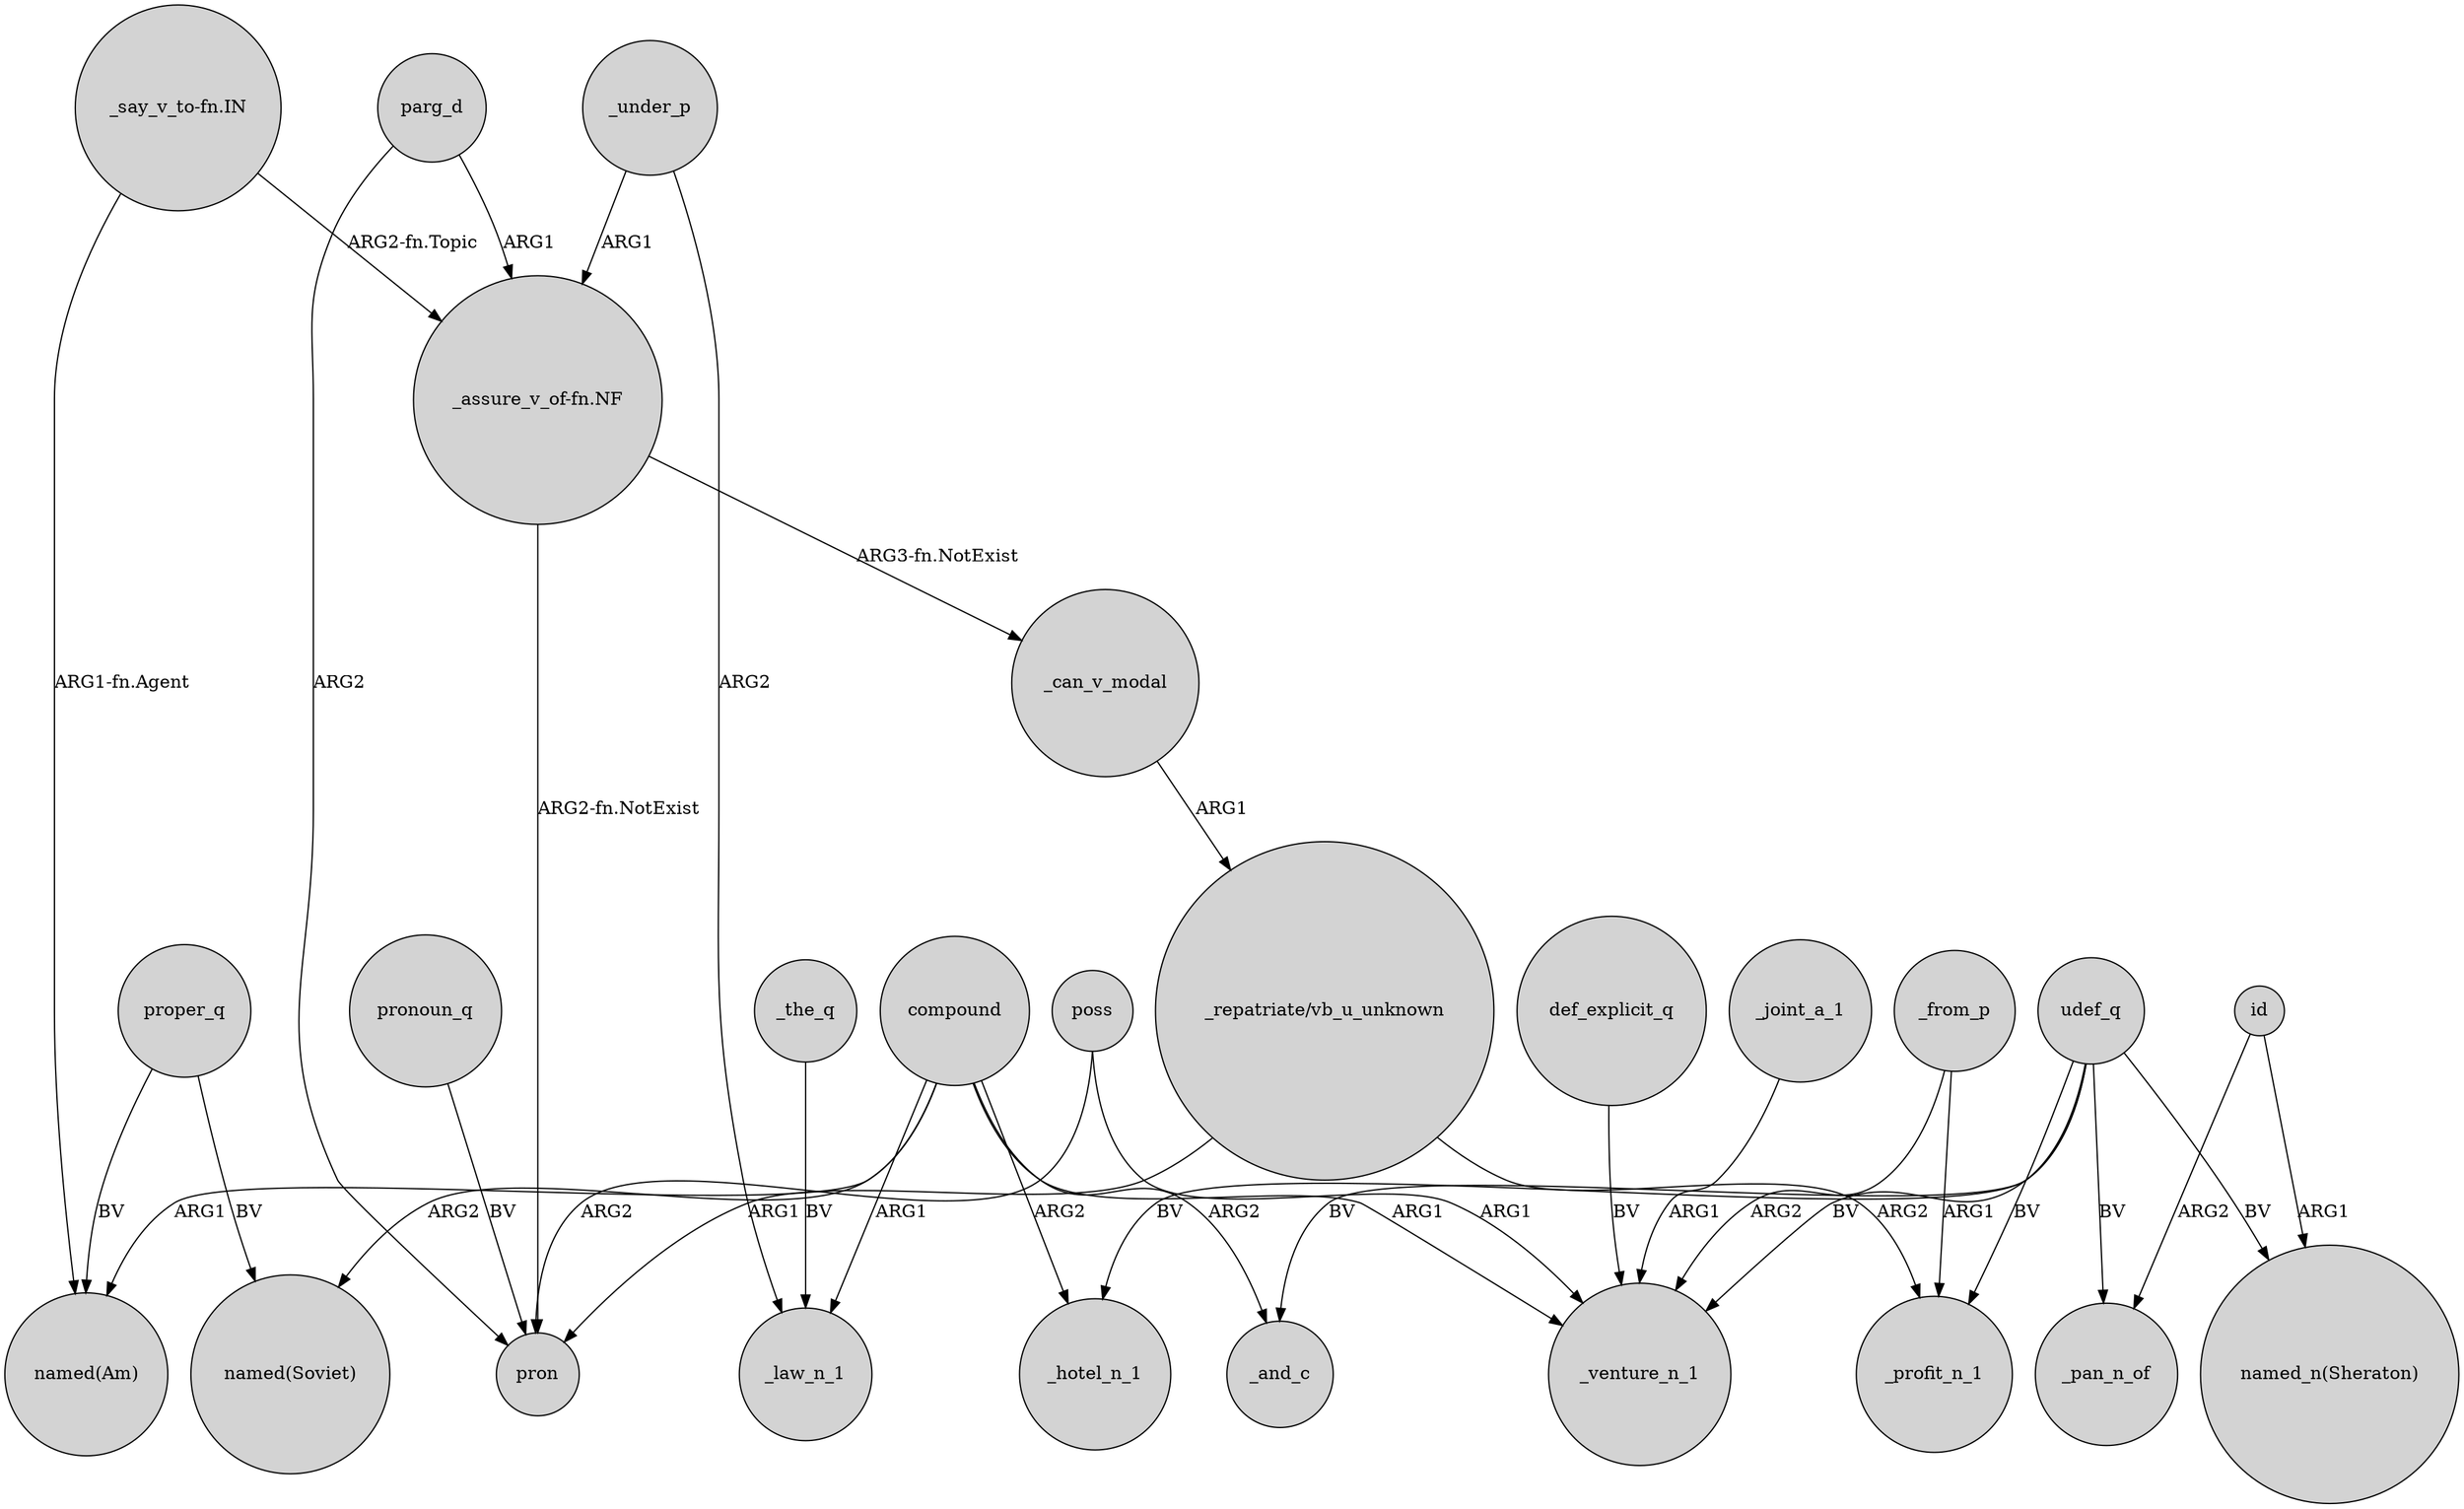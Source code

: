 digraph {
	node [shape=circle style=filled]
	_joint_a_1 -> _venture_n_1 [label=ARG1]
	compound -> _venture_n_1 [label=ARG1]
	proper_q -> "named(Am)" [label=BV]
	def_explicit_q -> _venture_n_1 [label=BV]
	_can_v_modal -> "_repatriate/vb_u_unknown" [label=ARG1]
	id -> "named_n(Sheraton)" [label=ARG1]
	poss -> pron [label=ARG2]
	compound -> "named(Am)" [label=ARG1]
	"_repatriate/vb_u_unknown" -> pron [label=ARG1]
	_under_p -> "_assure_v_of-fn.NF" [label=ARG1]
	udef_q -> _pan_n_of [label=BV]
	udef_q -> _venture_n_1 [label=BV]
	proper_q -> "named(Soviet)" [label=BV]
	parg_d -> "_assure_v_of-fn.NF" [label=ARG1]
	_from_p -> _profit_n_1 [label=ARG1]
	parg_d -> pron [label=ARG2]
	pronoun_q -> pron [label=BV]
	"_say_v_to-fn.IN" -> "_assure_v_of-fn.NF" [label="ARG2-fn.Topic"]
	compound -> _and_c [label=ARG2]
	"_assure_v_of-fn.NF" -> _can_v_modal [label="ARG3-fn.NotExist"]
	"_say_v_to-fn.IN" -> "named(Am)" [label="ARG1-fn.Agent"]
	_the_q -> _law_n_1 [label=BV]
	compound -> "named(Soviet)" [label=ARG2]
	compound -> _hotel_n_1 [label=ARG2]
	"_assure_v_of-fn.NF" -> pron [label="ARG2-fn.NotExist"]
	poss -> _venture_n_1 [label=ARG1]
	"_repatriate/vb_u_unknown" -> _profit_n_1 [label=ARG2]
	_from_p -> _venture_n_1 [label=ARG2]
	udef_q -> "named_n(Sheraton)" [label=BV]
	compound -> _law_n_1 [label=ARG1]
	udef_q -> _profit_n_1 [label=BV]
	udef_q -> _and_c [label=BV]
	udef_q -> _hotel_n_1 [label=BV]
	id -> _pan_n_of [label=ARG2]
	_under_p -> _law_n_1 [label=ARG2]
}
